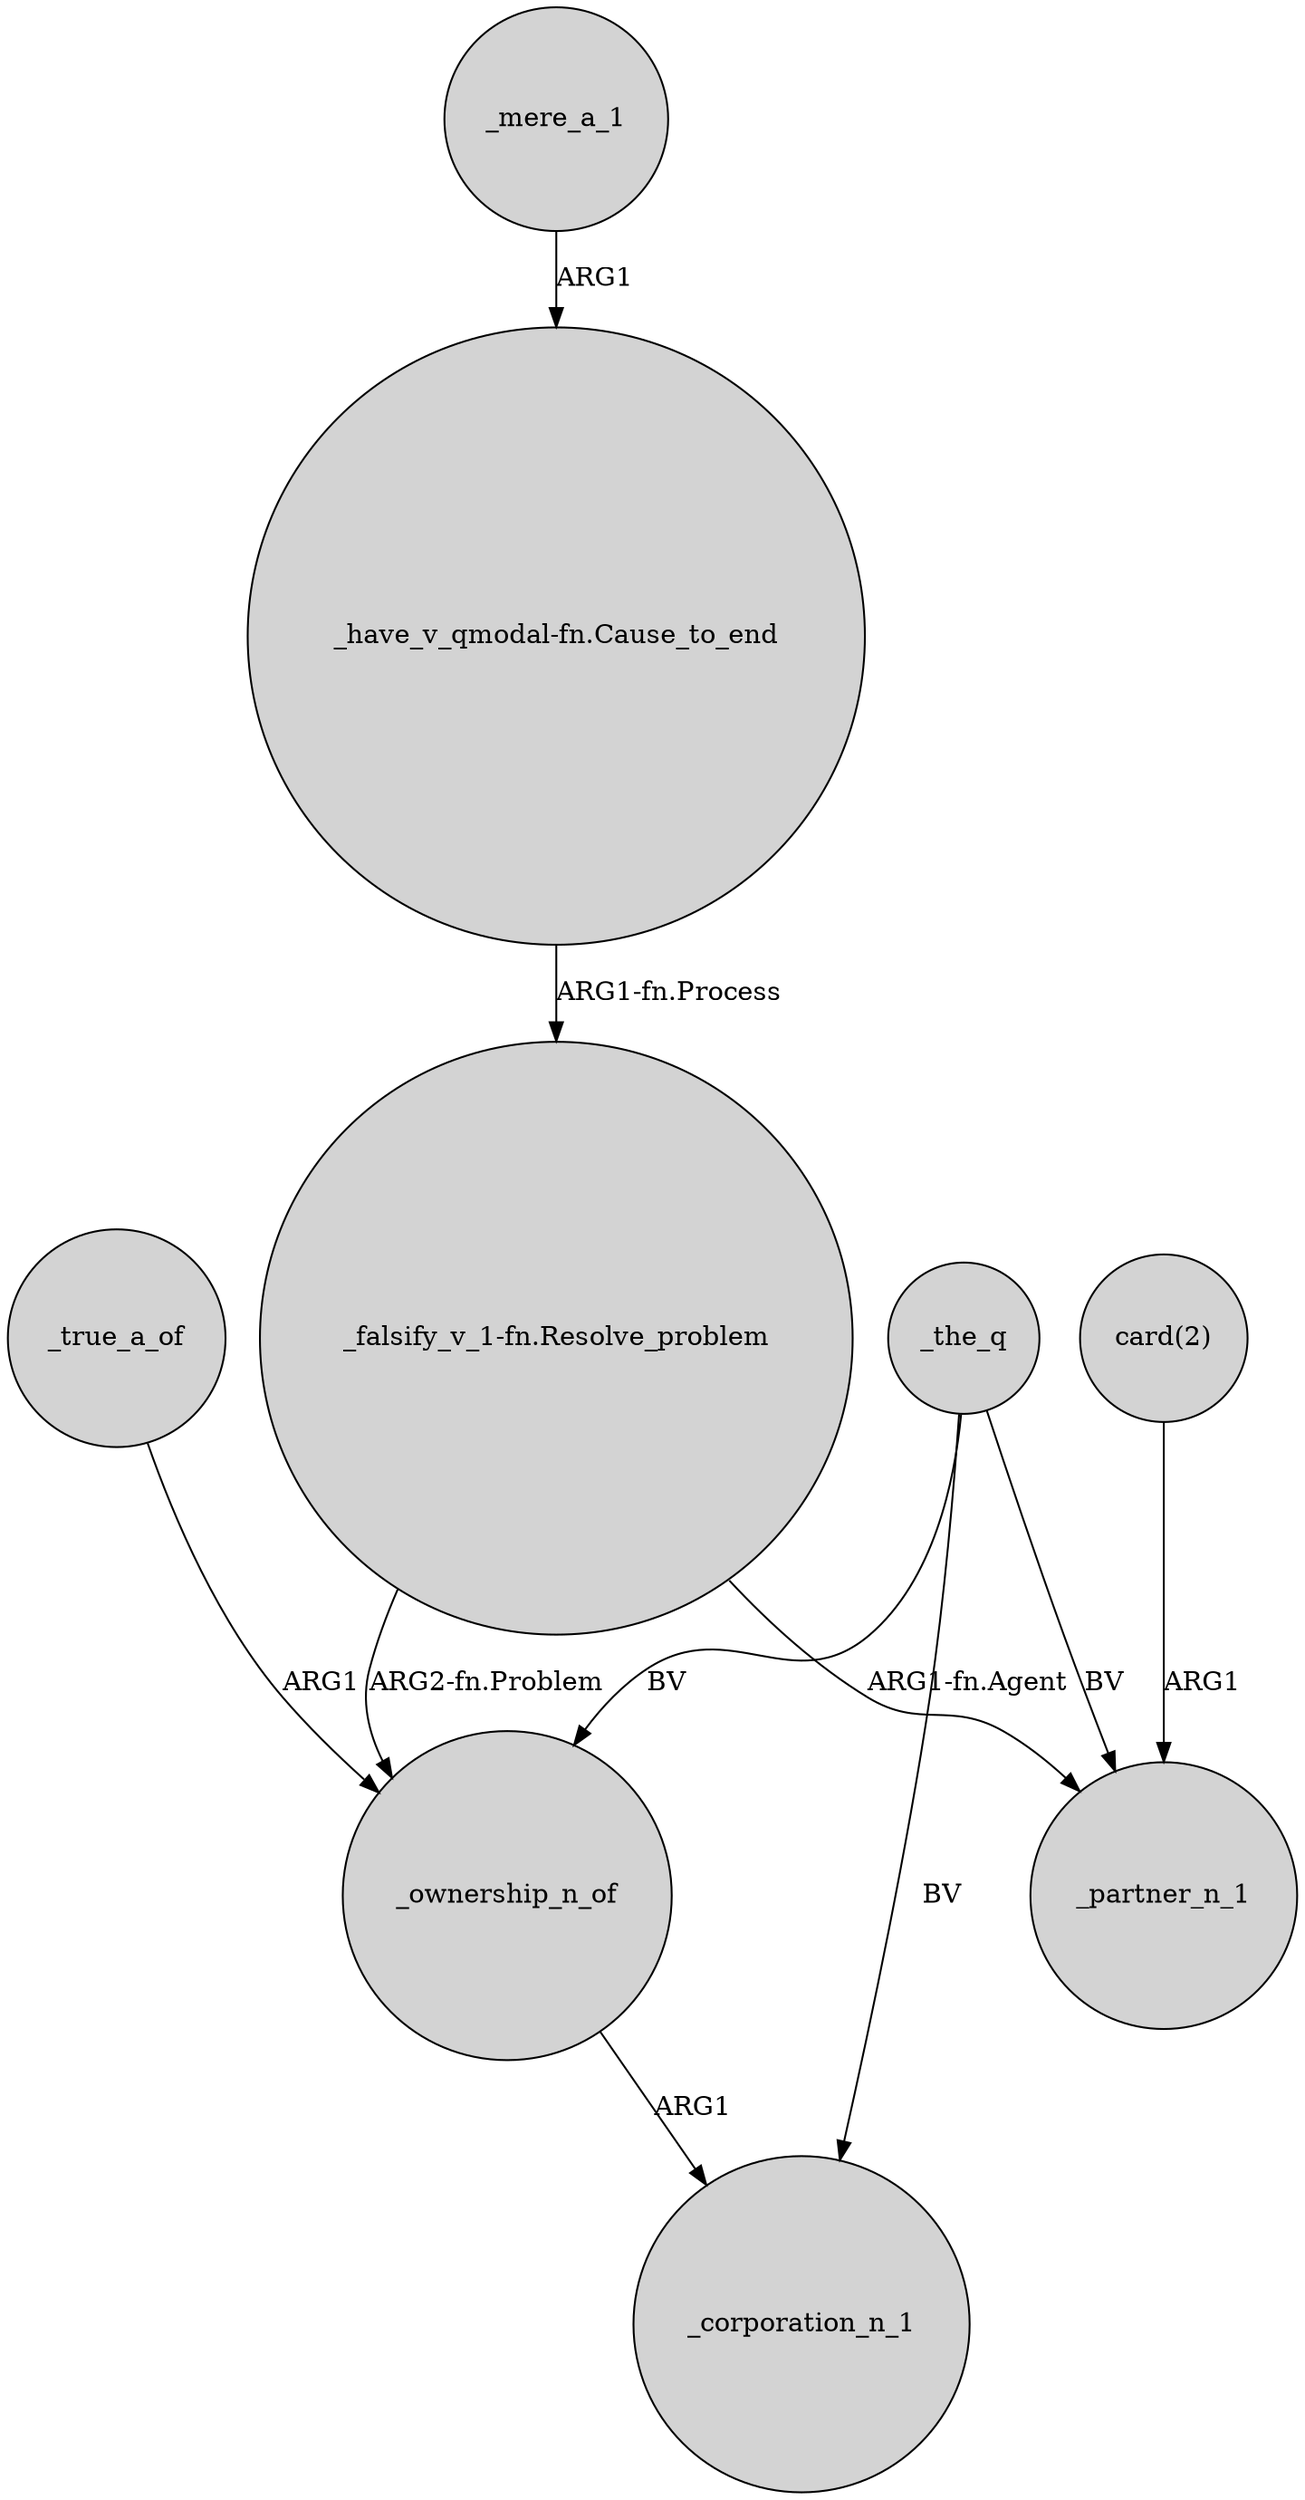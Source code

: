 digraph {
	node [shape=circle style=filled]
	_the_q -> _ownership_n_of [label=BV]
	"card(2)" -> _partner_n_1 [label=ARG1]
	_mere_a_1 -> "_have_v_qmodal-fn.Cause_to_end" [label=ARG1]
	_ownership_n_of -> _corporation_n_1 [label=ARG1]
	"_falsify_v_1-fn.Resolve_problem" -> _ownership_n_of [label="ARG2-fn.Problem"]
	_true_a_of -> _ownership_n_of [label=ARG1]
	_the_q -> _corporation_n_1 [label=BV]
	"_have_v_qmodal-fn.Cause_to_end" -> "_falsify_v_1-fn.Resolve_problem" [label="ARG1-fn.Process"]
	"_falsify_v_1-fn.Resolve_problem" -> _partner_n_1 [label="ARG1-fn.Agent"]
	_the_q -> _partner_n_1 [label=BV]
}
